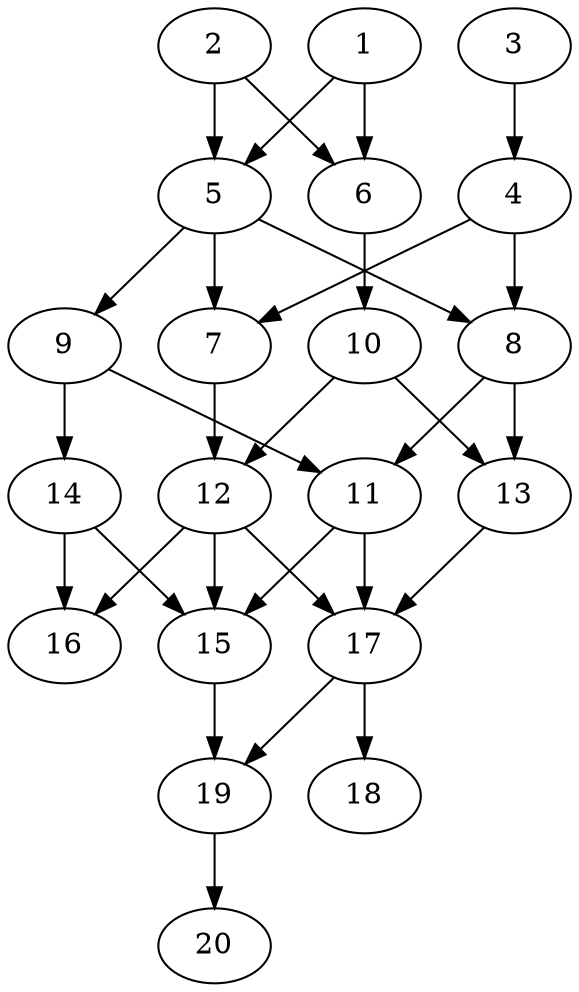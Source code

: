 // DAG automatically generated by daggen at Sat Jul 27 15:35:52 2019
// ./daggen --dot -n 20 --ccr 0.4 --fat 0.4 --regular 0.5 --density 0.6 --mindata 5242880 --maxdata 52428800 
digraph G {
  1 [size="60608000", alpha="0.15", expect_size="24243200"] 
  1 -> 5 [size ="24243200"]
  1 -> 6 [size ="24243200"]
  2 [size="64727040", alpha="0.16", expect_size="25890816"] 
  2 -> 5 [size ="25890816"]
  2 -> 6 [size ="25890816"]
  3 [size="122222080", alpha="0.19", expect_size="48888832"] 
  3 -> 4 [size ="48888832"]
  4 [size="92428800", alpha="0.10", expect_size="36971520"] 
  4 -> 7 [size ="36971520"]
  4 -> 8 [size ="36971520"]
  5 [size="124536320", alpha="0.09", expect_size="49814528"] 
  5 -> 7 [size ="49814528"]
  5 -> 8 [size ="49814528"]
  5 -> 9 [size ="49814528"]
  6 [size="13690880", alpha="0.19", expect_size="5476352"] 
  6 -> 10 [size ="5476352"]
  7 [size="85004800", alpha="0.06", expect_size="34001920"] 
  7 -> 12 [size ="34001920"]
  8 [size="54830080", alpha="0.03", expect_size="21932032"] 
  8 -> 11 [size ="21932032"]
  8 -> 13 [size ="21932032"]
  9 [size="116449280", alpha="0.20", expect_size="46579712"] 
  9 -> 11 [size ="46579712"]
  9 -> 14 [size ="46579712"]
  10 [size="109570560", alpha="0.05", expect_size="43828224"] 
  10 -> 12 [size ="43828224"]
  10 -> 13 [size ="43828224"]
  11 [size="97484800", alpha="0.04", expect_size="38993920"] 
  11 -> 15 [size ="38993920"]
  11 -> 17 [size ="38993920"]
  12 [size="68869120", alpha="0.04", expect_size="27547648"] 
  12 -> 15 [size ="27547648"]
  12 -> 16 [size ="27547648"]
  12 -> 17 [size ="27547648"]
  13 [size="43947520", alpha="0.09", expect_size="17579008"] 
  13 -> 17 [size ="17579008"]
  14 [size="36062720", alpha="0.15", expect_size="14425088"] 
  14 -> 15 [size ="14425088"]
  14 -> 16 [size ="14425088"]
  15 [size="93488640", alpha="0.17", expect_size="37395456"] 
  15 -> 19 [size ="37395456"]
  16 [size="27568640", alpha="0.11", expect_size="11027456"] 
  17 [size="21795840", alpha="0.18", expect_size="8718336"] 
  17 -> 18 [size ="8718336"]
  17 -> 19 [size ="8718336"]
  18 [size="58626560", alpha="0.08", expect_size="23450624"] 
  19 [size="75082240", alpha="0.09", expect_size="30032896"] 
  19 -> 20 [size ="30032896"]
  20 [size="73346560", alpha="0.04", expect_size="29338624"] 
}
